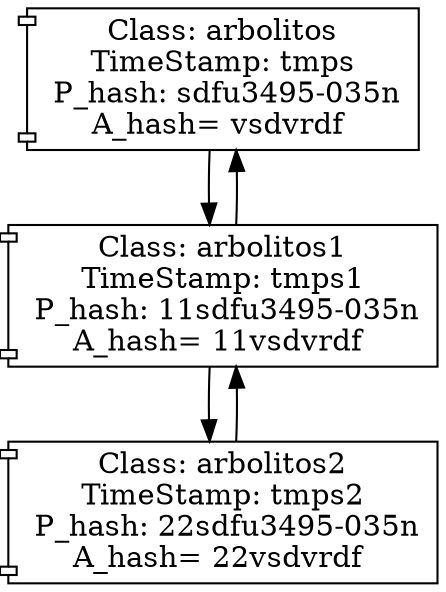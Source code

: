 digraph { 
 node[shape=component]; 
 rankdir=TB; 
cxc0[label = " Class: arbolitos \n TimeStamp: tmps \n P_hash: sdfu3495-035n\n A_hash= vsdvrdf  " ]; 
cxc0 -> cxc1; 
cxc1 -> cxc0; 
cxc1[label = " Class: arbolitos1 \n TimeStamp: tmps1 \n P_hash: 11sdfu3495-035n\n A_hash= 11vsdvrdf  " ]; 
cxc1 -> cxc2; 
cxc2 -> cxc1; 
cxc2[label = " Class: arbolitos2 \n TimeStamp: tmps2 \n P_hash: 22sdfu3495-035n\n A_hash= 22vsdvrdf  " ]; 
} 